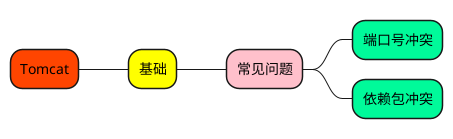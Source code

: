 @startmindmap

+[#OrangeRed] Tomcat

++[#yellow] 基础

+++[#Pink] 常见问题

++++[#MediumSpringGreen] 端口号冲突
++++[#MediumSpringGreen] 依赖包冲突






@endmindmap